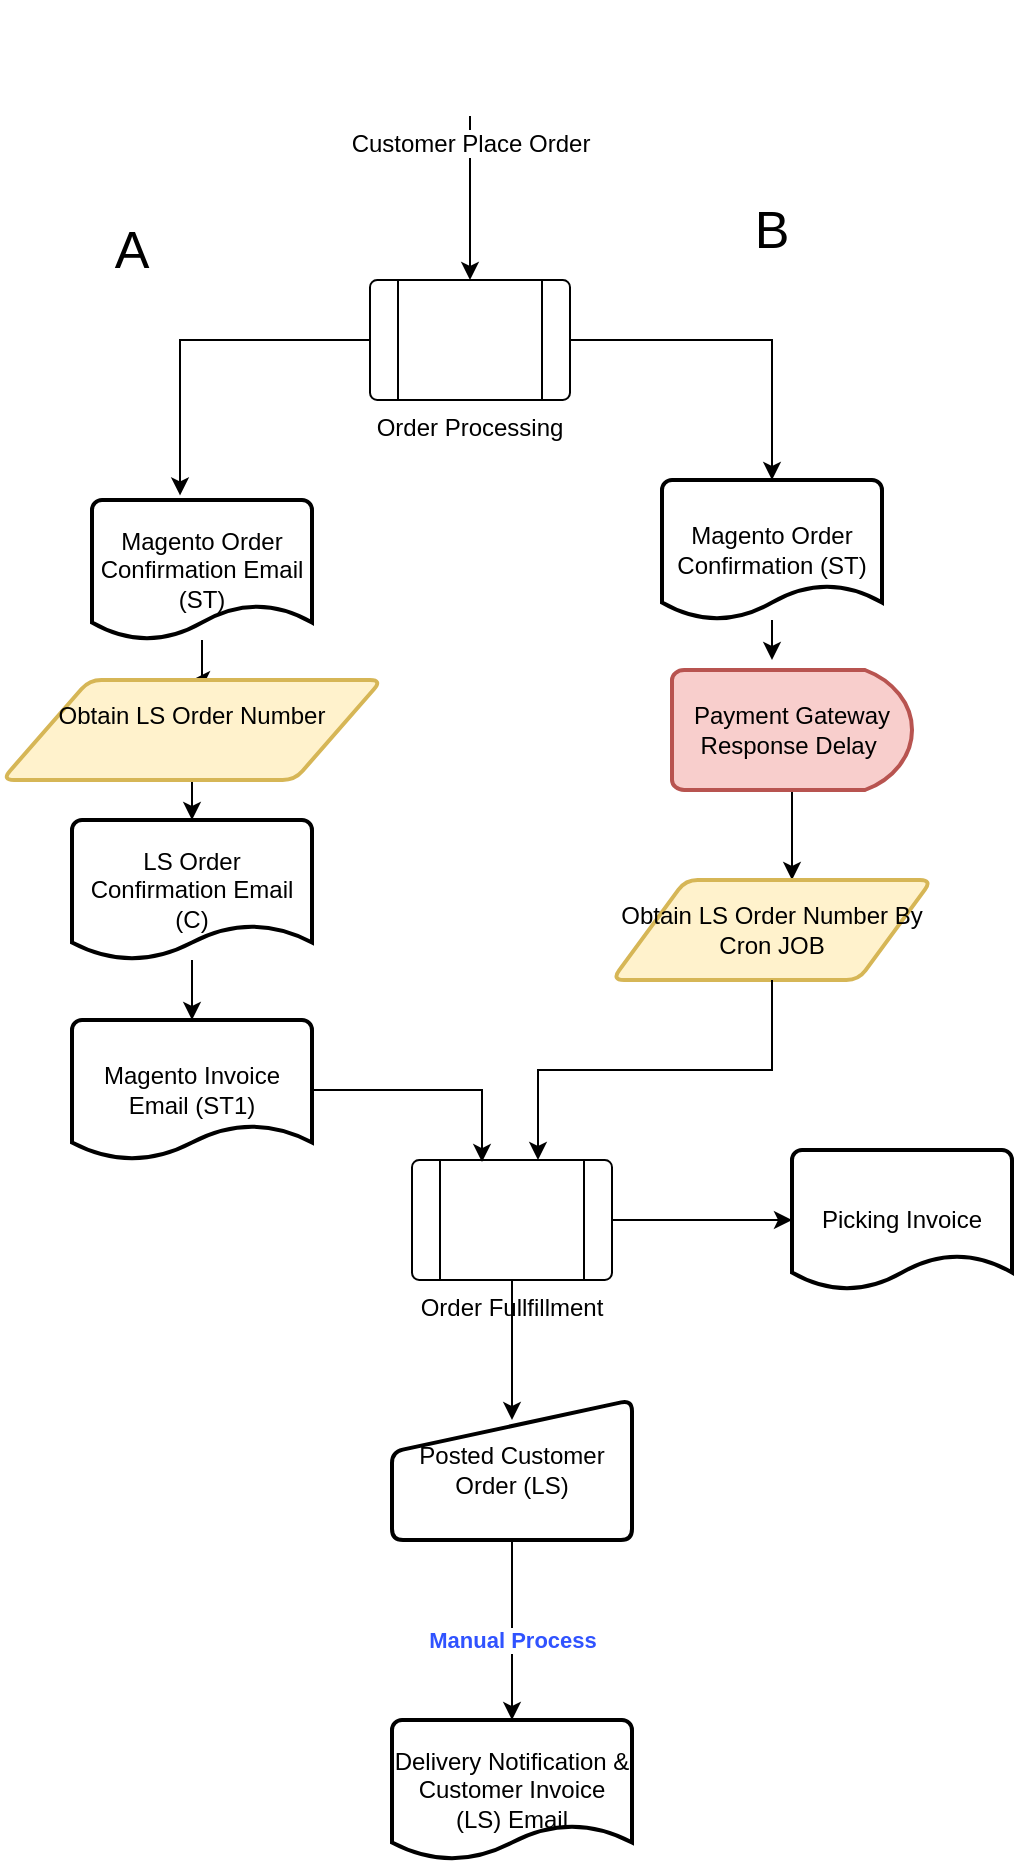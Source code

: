 <mxfile version="24.5.2" type="github">
  <diagram name="Page-1" id="EqdyRZUB8mDeh12ShYHr">
    <mxGraphModel dx="1434" dy="772" grid="1" gridSize="10" guides="1" tooltips="1" connect="1" arrows="1" fold="1" page="1" pageScale="1" pageWidth="850" pageHeight="1100" math="0" shadow="0">
      <root>
        <mxCell id="0" />
        <mxCell id="1" parent="0" />
        <mxCell id="4vrZVHxkrmI99MQdSNeo-9" style="edgeStyle=orthogonalEdgeStyle;rounded=0;orthogonalLoop=1;jettySize=auto;html=1;entryX=0.5;entryY=0;entryDx=0;entryDy=0;" edge="1" parent="1" source="4vrZVHxkrmI99MQdSNeo-1" target="4vrZVHxkrmI99MQdSNeo-5">
          <mxGeometry relative="1" as="geometry" />
        </mxCell>
        <mxCell id="4vrZVHxkrmI99MQdSNeo-1" value="Customer Place Order" style="shape=image;html=1;verticalAlign=top;verticalLabelPosition=bottom;labelBackgroundColor=#ffffff;imageAspect=0;aspect=fixed;image=https://cdn0.iconfinder.com/data/icons/winter-lollipop/128/Cart.png" vertex="1" parent="1">
          <mxGeometry x="360" y="50" width="58" height="58" as="geometry" />
        </mxCell>
        <mxCell id="4vrZVHxkrmI99MQdSNeo-50" value="" style="edgeStyle=orthogonalEdgeStyle;rounded=0;orthogonalLoop=1;jettySize=auto;html=1;" edge="1" parent="1" source="4vrZVHxkrmI99MQdSNeo-4" target="4vrZVHxkrmI99MQdSNeo-35">
          <mxGeometry relative="1" as="geometry">
            <Array as="points">
              <mxPoint x="550" y="470" />
              <mxPoint x="550" y="470" />
            </Array>
          </mxGeometry>
        </mxCell>
        <mxCell id="4vrZVHxkrmI99MQdSNeo-4" value="Payment Gateway Response Delay&amp;nbsp;" style="strokeWidth=2;html=1;shape=mxgraph.flowchart.delay;whiteSpace=wrap;fillColor=#f8cecc;strokeColor=#b85450;" vertex="1" parent="1">
          <mxGeometry x="490" y="385" width="120" height="60" as="geometry" />
        </mxCell>
        <mxCell id="4vrZVHxkrmI99MQdSNeo-10" style="edgeStyle=orthogonalEdgeStyle;rounded=0;orthogonalLoop=1;jettySize=auto;html=1;entryX=0.4;entryY=-0.033;entryDx=0;entryDy=0;entryPerimeter=0;" edge="1" parent="1" source="4vrZVHxkrmI99MQdSNeo-5" target="4vrZVHxkrmI99MQdSNeo-15">
          <mxGeometry relative="1" as="geometry">
            <mxPoint x="240" y="400" as="targetPoint" />
          </mxGeometry>
        </mxCell>
        <mxCell id="4vrZVHxkrmI99MQdSNeo-5" value="Order Processing" style="verticalLabelPosition=bottom;verticalAlign=top;html=1;shape=process;whiteSpace=wrap;rounded=1;size=0.14;arcSize=6;" vertex="1" parent="1">
          <mxGeometry x="339" y="190" width="100" height="60" as="geometry" />
        </mxCell>
        <mxCell id="4vrZVHxkrmI99MQdSNeo-11" style="edgeStyle=orthogonalEdgeStyle;rounded=0;orthogonalLoop=1;jettySize=auto;html=1;entryX=0.5;entryY=0;entryDx=0;entryDy=0;entryPerimeter=0;" edge="1" parent="1" source="4vrZVHxkrmI99MQdSNeo-5" target="4vrZVHxkrmI99MQdSNeo-18">
          <mxGeometry relative="1" as="geometry">
            <mxPoint x="540" y="290" as="targetPoint" />
          </mxGeometry>
        </mxCell>
        <mxCell id="4vrZVHxkrmI99MQdSNeo-40" value="" style="edgeStyle=orthogonalEdgeStyle;rounded=0;orthogonalLoop=1;jettySize=auto;html=1;" edge="1" parent="1" source="4vrZVHxkrmI99MQdSNeo-15" target="4vrZVHxkrmI99MQdSNeo-34">
          <mxGeometry relative="1" as="geometry" />
        </mxCell>
        <mxCell id="4vrZVHxkrmI99MQdSNeo-15" value="Magento Order Confirmation Email (ST)" style="strokeWidth=2;html=1;shape=mxgraph.flowchart.document2;whiteSpace=wrap;size=0.25;" vertex="1" parent="1">
          <mxGeometry x="200" y="300" width="110" height="70" as="geometry" />
        </mxCell>
        <mxCell id="4vrZVHxkrmI99MQdSNeo-42" value="" style="edgeStyle=orthogonalEdgeStyle;rounded=0;orthogonalLoop=1;jettySize=auto;html=1;" edge="1" parent="1" source="4vrZVHxkrmI99MQdSNeo-16" target="4vrZVHxkrmI99MQdSNeo-17">
          <mxGeometry relative="1" as="geometry" />
        </mxCell>
        <mxCell id="4vrZVHxkrmI99MQdSNeo-16" value="LS Order Confirmation Email (C)" style="strokeWidth=2;html=1;shape=mxgraph.flowchart.document2;whiteSpace=wrap;size=0.25;" vertex="1" parent="1">
          <mxGeometry x="190" y="460" width="120" height="70" as="geometry" />
        </mxCell>
        <mxCell id="4vrZVHxkrmI99MQdSNeo-49" value="" style="edgeStyle=orthogonalEdgeStyle;rounded=0;orthogonalLoop=1;jettySize=auto;html=1;" edge="1" parent="1" source="4vrZVHxkrmI99MQdSNeo-18">
          <mxGeometry relative="1" as="geometry">
            <mxPoint x="540" y="380" as="targetPoint" />
          </mxGeometry>
        </mxCell>
        <mxCell id="4vrZVHxkrmI99MQdSNeo-18" value="Magento Order Confirmation (ST)" style="strokeWidth=2;html=1;shape=mxgraph.flowchart.document2;whiteSpace=wrap;size=0.25;" vertex="1" parent="1">
          <mxGeometry x="485" y="290" width="110" height="70" as="geometry" />
        </mxCell>
        <mxCell id="4vrZVHxkrmI99MQdSNeo-26" style="edgeStyle=orthogonalEdgeStyle;rounded=0;orthogonalLoop=1;jettySize=auto;html=1;entryX=0.5;entryY=0;entryDx=0;entryDy=0;" edge="1" parent="1" source="4vrZVHxkrmI99MQdSNeo-20">
          <mxGeometry relative="1" as="geometry">
            <mxPoint x="410" y="760" as="targetPoint" />
          </mxGeometry>
        </mxCell>
        <mxCell id="4vrZVHxkrmI99MQdSNeo-43" value="" style="edgeStyle=orthogonalEdgeStyle;rounded=0;orthogonalLoop=1;jettySize=auto;html=1;" edge="1" parent="1" source="4vrZVHxkrmI99MQdSNeo-20" target="4vrZVHxkrmI99MQdSNeo-24">
          <mxGeometry relative="1" as="geometry" />
        </mxCell>
        <mxCell id="4vrZVHxkrmI99MQdSNeo-20" value="Order Fullfillment" style="verticalLabelPosition=bottom;verticalAlign=top;html=1;shape=process;whiteSpace=wrap;rounded=1;size=0.14;arcSize=6;" vertex="1" parent="1">
          <mxGeometry x="360" y="630" width="100" height="60" as="geometry" />
        </mxCell>
        <mxCell id="4vrZVHxkrmI99MQdSNeo-21" style="edgeStyle=orthogonalEdgeStyle;rounded=0;orthogonalLoop=1;jettySize=auto;html=1;entryX=0.35;entryY=0.017;entryDx=0;entryDy=0;entryPerimeter=0;" edge="1" parent="1" source="4vrZVHxkrmI99MQdSNeo-17" target="4vrZVHxkrmI99MQdSNeo-20">
          <mxGeometry relative="1" as="geometry">
            <mxPoint x="280" y="520" as="sourcePoint" />
            <mxPoint x="390" y="620" as="targetPoint" />
          </mxGeometry>
        </mxCell>
        <mxCell id="4vrZVHxkrmI99MQdSNeo-17" value="Magento Invoice Email (ST1)" style="strokeWidth=2;html=1;shape=mxgraph.flowchart.document2;whiteSpace=wrap;size=0.25;" vertex="1" parent="1">
          <mxGeometry x="190" y="560" width="120" height="70" as="geometry" />
        </mxCell>
        <mxCell id="4vrZVHxkrmI99MQdSNeo-24" value="Picking Invoice" style="strokeWidth=2;html=1;shape=mxgraph.flowchart.document2;whiteSpace=wrap;size=0.25;" vertex="1" parent="1">
          <mxGeometry x="550" y="625" width="110" height="70" as="geometry" />
        </mxCell>
        <mxCell id="4vrZVHxkrmI99MQdSNeo-29" value="" style="edgeStyle=orthogonalEdgeStyle;rounded=0;orthogonalLoop=1;jettySize=auto;html=1;" edge="1" parent="1">
          <mxGeometry relative="1" as="geometry">
            <mxPoint x="410" y="820" as="sourcePoint" />
            <mxPoint x="410" y="910" as="targetPoint" />
          </mxGeometry>
        </mxCell>
        <mxCell id="4vrZVHxkrmI99MQdSNeo-55" value="&lt;b&gt;&lt;font color=&quot;#3053ff&quot;&gt;Manual Process&lt;/font&gt;&lt;/b&gt;" style="edgeLabel;html=1;align=center;verticalAlign=middle;resizable=0;points=[];" vertex="1" connectable="0" parent="4vrZVHxkrmI99MQdSNeo-29">
          <mxGeometry x="-0.289" y="-1" relative="1" as="geometry">
            <mxPoint x="1" y="18" as="offset" />
          </mxGeometry>
        </mxCell>
        <mxCell id="4vrZVHxkrmI99MQdSNeo-30" value="Delivery Notification &amp;amp; Customer Invoice (LS) Email" style="strokeWidth=2;html=1;shape=mxgraph.flowchart.document2;whiteSpace=wrap;size=0.25;" vertex="1" parent="1">
          <mxGeometry x="350" y="910" width="120" height="70" as="geometry" />
        </mxCell>
        <mxCell id="4vrZVHxkrmI99MQdSNeo-41" value="" style="edgeStyle=orthogonalEdgeStyle;rounded=0;orthogonalLoop=1;jettySize=auto;html=1;" edge="1" parent="1" source="4vrZVHxkrmI99MQdSNeo-34" target="4vrZVHxkrmI99MQdSNeo-16">
          <mxGeometry relative="1" as="geometry" />
        </mxCell>
        <mxCell id="4vrZVHxkrmI99MQdSNeo-34" value="Obtain LS Order Number&lt;div&gt;&lt;br/&gt;&lt;/div&gt;" style="shape=parallelogram;html=1;strokeWidth=2;perimeter=parallelogramPerimeter;whiteSpace=wrap;rounded=1;arcSize=12;size=0.23;fillColor=#fff2cc;strokeColor=#d6b656;" vertex="1" parent="1">
          <mxGeometry x="155" y="390" width="190" height="50" as="geometry" />
        </mxCell>
        <mxCell id="4vrZVHxkrmI99MQdSNeo-35" value="Obtain LS Order Number By Cron JOB" style="shape=parallelogram;html=1;strokeWidth=2;perimeter=parallelogramPerimeter;whiteSpace=wrap;rounded=1;arcSize=12;size=0.23;fillColor=#fff2cc;strokeColor=#d6b656;" vertex="1" parent="1">
          <mxGeometry x="460" y="490" width="160" height="50" as="geometry" />
        </mxCell>
        <mxCell id="4vrZVHxkrmI99MQdSNeo-45" style="edgeStyle=orthogonalEdgeStyle;rounded=0;orthogonalLoop=1;jettySize=auto;html=1;entryX=0.63;entryY=0;entryDx=0;entryDy=0;entryPerimeter=0;" edge="1" parent="1" source="4vrZVHxkrmI99MQdSNeo-35" target="4vrZVHxkrmI99MQdSNeo-20">
          <mxGeometry relative="1" as="geometry" />
        </mxCell>
        <mxCell id="4vrZVHxkrmI99MQdSNeo-51" value="Posted Customer Order (LS)" style="html=1;strokeWidth=2;shape=manualInput;whiteSpace=wrap;rounded=1;size=26;arcSize=11;" vertex="1" parent="1">
          <mxGeometry x="350" y="750" width="120" height="70" as="geometry" />
        </mxCell>
        <mxCell id="4vrZVHxkrmI99MQdSNeo-53" value="A" style="text;strokeColor=none;align=center;fillColor=none;html=1;verticalAlign=middle;whiteSpace=wrap;rounded=0;fontSize=26;" vertex="1" parent="1">
          <mxGeometry x="190" y="160" width="60" height="30" as="geometry" />
        </mxCell>
        <mxCell id="4vrZVHxkrmI99MQdSNeo-54" value="B" style="text;strokeColor=none;align=center;fillColor=none;html=1;verticalAlign=middle;whiteSpace=wrap;rounded=0;fontSize=26;" vertex="1" parent="1">
          <mxGeometry x="510" y="150" width="60" height="30" as="geometry" />
        </mxCell>
      </root>
    </mxGraphModel>
  </diagram>
</mxfile>
